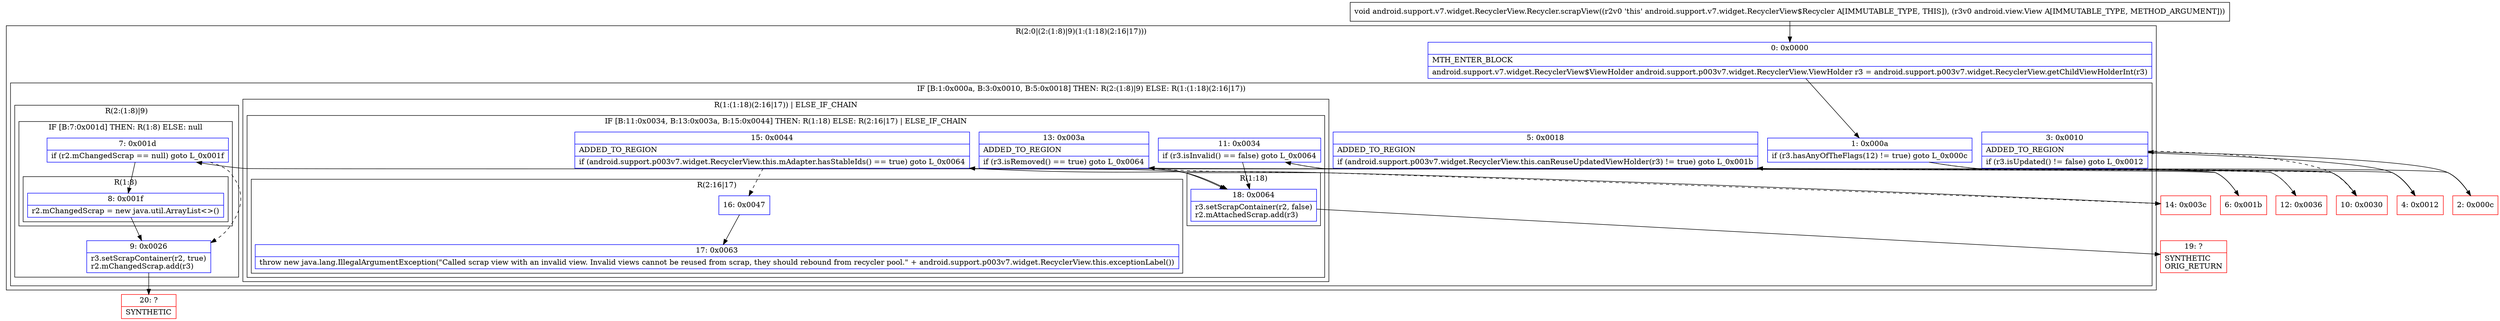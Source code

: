 digraph "CFG forandroid.support.v7.widget.RecyclerView.Recycler.scrapView(Landroid\/view\/View;)V" {
subgraph cluster_Region_1854247404 {
label = "R(2:0|(2:(1:8)|9)(1:(1:18)(2:16|17)))";
node [shape=record,color=blue];
Node_0 [shape=record,label="{0\:\ 0x0000|MTH_ENTER_BLOCK\l|android.support.v7.widget.RecyclerView$ViewHolder android.support.p003v7.widget.RecyclerView.ViewHolder r3 = android.support.p003v7.widget.RecyclerView.getChildViewHolderInt(r3)\l}"];
subgraph cluster_IfRegion_948037105 {
label = "IF [B:1:0x000a, B:3:0x0010, B:5:0x0018] THEN: R(2:(1:8)|9) ELSE: R(1:(1:18)(2:16|17))";
node [shape=record,color=blue];
Node_1 [shape=record,label="{1\:\ 0x000a|if (r3.hasAnyOfTheFlags(12) != true) goto L_0x000c\l}"];
Node_3 [shape=record,label="{3\:\ 0x0010|ADDED_TO_REGION\l|if (r3.isUpdated() != false) goto L_0x0012\l}"];
Node_5 [shape=record,label="{5\:\ 0x0018|ADDED_TO_REGION\l|if (android.support.p003v7.widget.RecyclerView.this.canReuseUpdatedViewHolder(r3) != true) goto L_0x001b\l}"];
subgraph cluster_Region_1204938515 {
label = "R(2:(1:8)|9)";
node [shape=record,color=blue];
subgraph cluster_IfRegion_1813607658 {
label = "IF [B:7:0x001d] THEN: R(1:8) ELSE: null";
node [shape=record,color=blue];
Node_7 [shape=record,label="{7\:\ 0x001d|if (r2.mChangedScrap == null) goto L_0x001f\l}"];
subgraph cluster_Region_1239578972 {
label = "R(1:8)";
node [shape=record,color=blue];
Node_8 [shape=record,label="{8\:\ 0x001f|r2.mChangedScrap = new java.util.ArrayList\<\>()\l}"];
}
}
Node_9 [shape=record,label="{9\:\ 0x0026|r3.setScrapContainer(r2, true)\lr2.mChangedScrap.add(r3)\l}"];
}
subgraph cluster_Region_2140450706 {
label = "R(1:(1:18)(2:16|17)) | ELSE_IF_CHAIN\l";
node [shape=record,color=blue];
subgraph cluster_IfRegion_467741885 {
label = "IF [B:11:0x0034, B:13:0x003a, B:15:0x0044] THEN: R(1:18) ELSE: R(2:16|17) | ELSE_IF_CHAIN\l";
node [shape=record,color=blue];
Node_11 [shape=record,label="{11\:\ 0x0034|if (r3.isInvalid() == false) goto L_0x0064\l}"];
Node_13 [shape=record,label="{13\:\ 0x003a|ADDED_TO_REGION\l|if (r3.isRemoved() == true) goto L_0x0064\l}"];
Node_15 [shape=record,label="{15\:\ 0x0044|ADDED_TO_REGION\l|if (android.support.p003v7.widget.RecyclerView.this.mAdapter.hasStableIds() == true) goto L_0x0064\l}"];
subgraph cluster_Region_1504298204 {
label = "R(1:18)";
node [shape=record,color=blue];
Node_18 [shape=record,label="{18\:\ 0x0064|r3.setScrapContainer(r2, false)\lr2.mAttachedScrap.add(r3)\l}"];
}
subgraph cluster_Region_1158340131 {
label = "R(2:16|17)";
node [shape=record,color=blue];
Node_16 [shape=record,label="{16\:\ 0x0047}"];
Node_17 [shape=record,label="{17\:\ 0x0063|throw new java.lang.IllegalArgumentException(\"Called scrap view with an invalid view. Invalid views cannot be reused from scrap, they should rebound from recycler pool.\" + android.support.p003v7.widget.RecyclerView.this.exceptionLabel())\l}"];
}
}
}
}
}
Node_2 [shape=record,color=red,label="{2\:\ 0x000c}"];
Node_4 [shape=record,color=red,label="{4\:\ 0x0012}"];
Node_6 [shape=record,color=red,label="{6\:\ 0x001b}"];
Node_10 [shape=record,color=red,label="{10\:\ 0x0030}"];
Node_12 [shape=record,color=red,label="{12\:\ 0x0036}"];
Node_14 [shape=record,color=red,label="{14\:\ 0x003c}"];
Node_19 [shape=record,color=red,label="{19\:\ ?|SYNTHETIC\lORIG_RETURN\l}"];
Node_20 [shape=record,color=red,label="{20\:\ ?|SYNTHETIC\l}"];
MethodNode[shape=record,label="{void android.support.v7.widget.RecyclerView.Recycler.scrapView((r2v0 'this' android.support.v7.widget.RecyclerView$Recycler A[IMMUTABLE_TYPE, THIS]), (r3v0 android.view.View A[IMMUTABLE_TYPE, METHOD_ARGUMENT])) }"];
MethodNode -> Node_0;
Node_0 -> Node_1;
Node_1 -> Node_2;
Node_1 -> Node_10[style=dashed];
Node_3 -> Node_4;
Node_3 -> Node_10[style=dashed];
Node_5 -> Node_6;
Node_5 -> Node_10[style=dashed];
Node_7 -> Node_8;
Node_7 -> Node_9[style=dashed];
Node_8 -> Node_9;
Node_9 -> Node_20;
Node_11 -> Node_12[style=dashed];
Node_11 -> Node_18;
Node_13 -> Node_14[style=dashed];
Node_13 -> Node_18;
Node_15 -> Node_16[style=dashed];
Node_15 -> Node_18;
Node_18 -> Node_19;
Node_16 -> Node_17;
Node_2 -> Node_3;
Node_4 -> Node_5;
Node_6 -> Node_7;
Node_10 -> Node_11;
Node_12 -> Node_13;
Node_14 -> Node_15;
}

